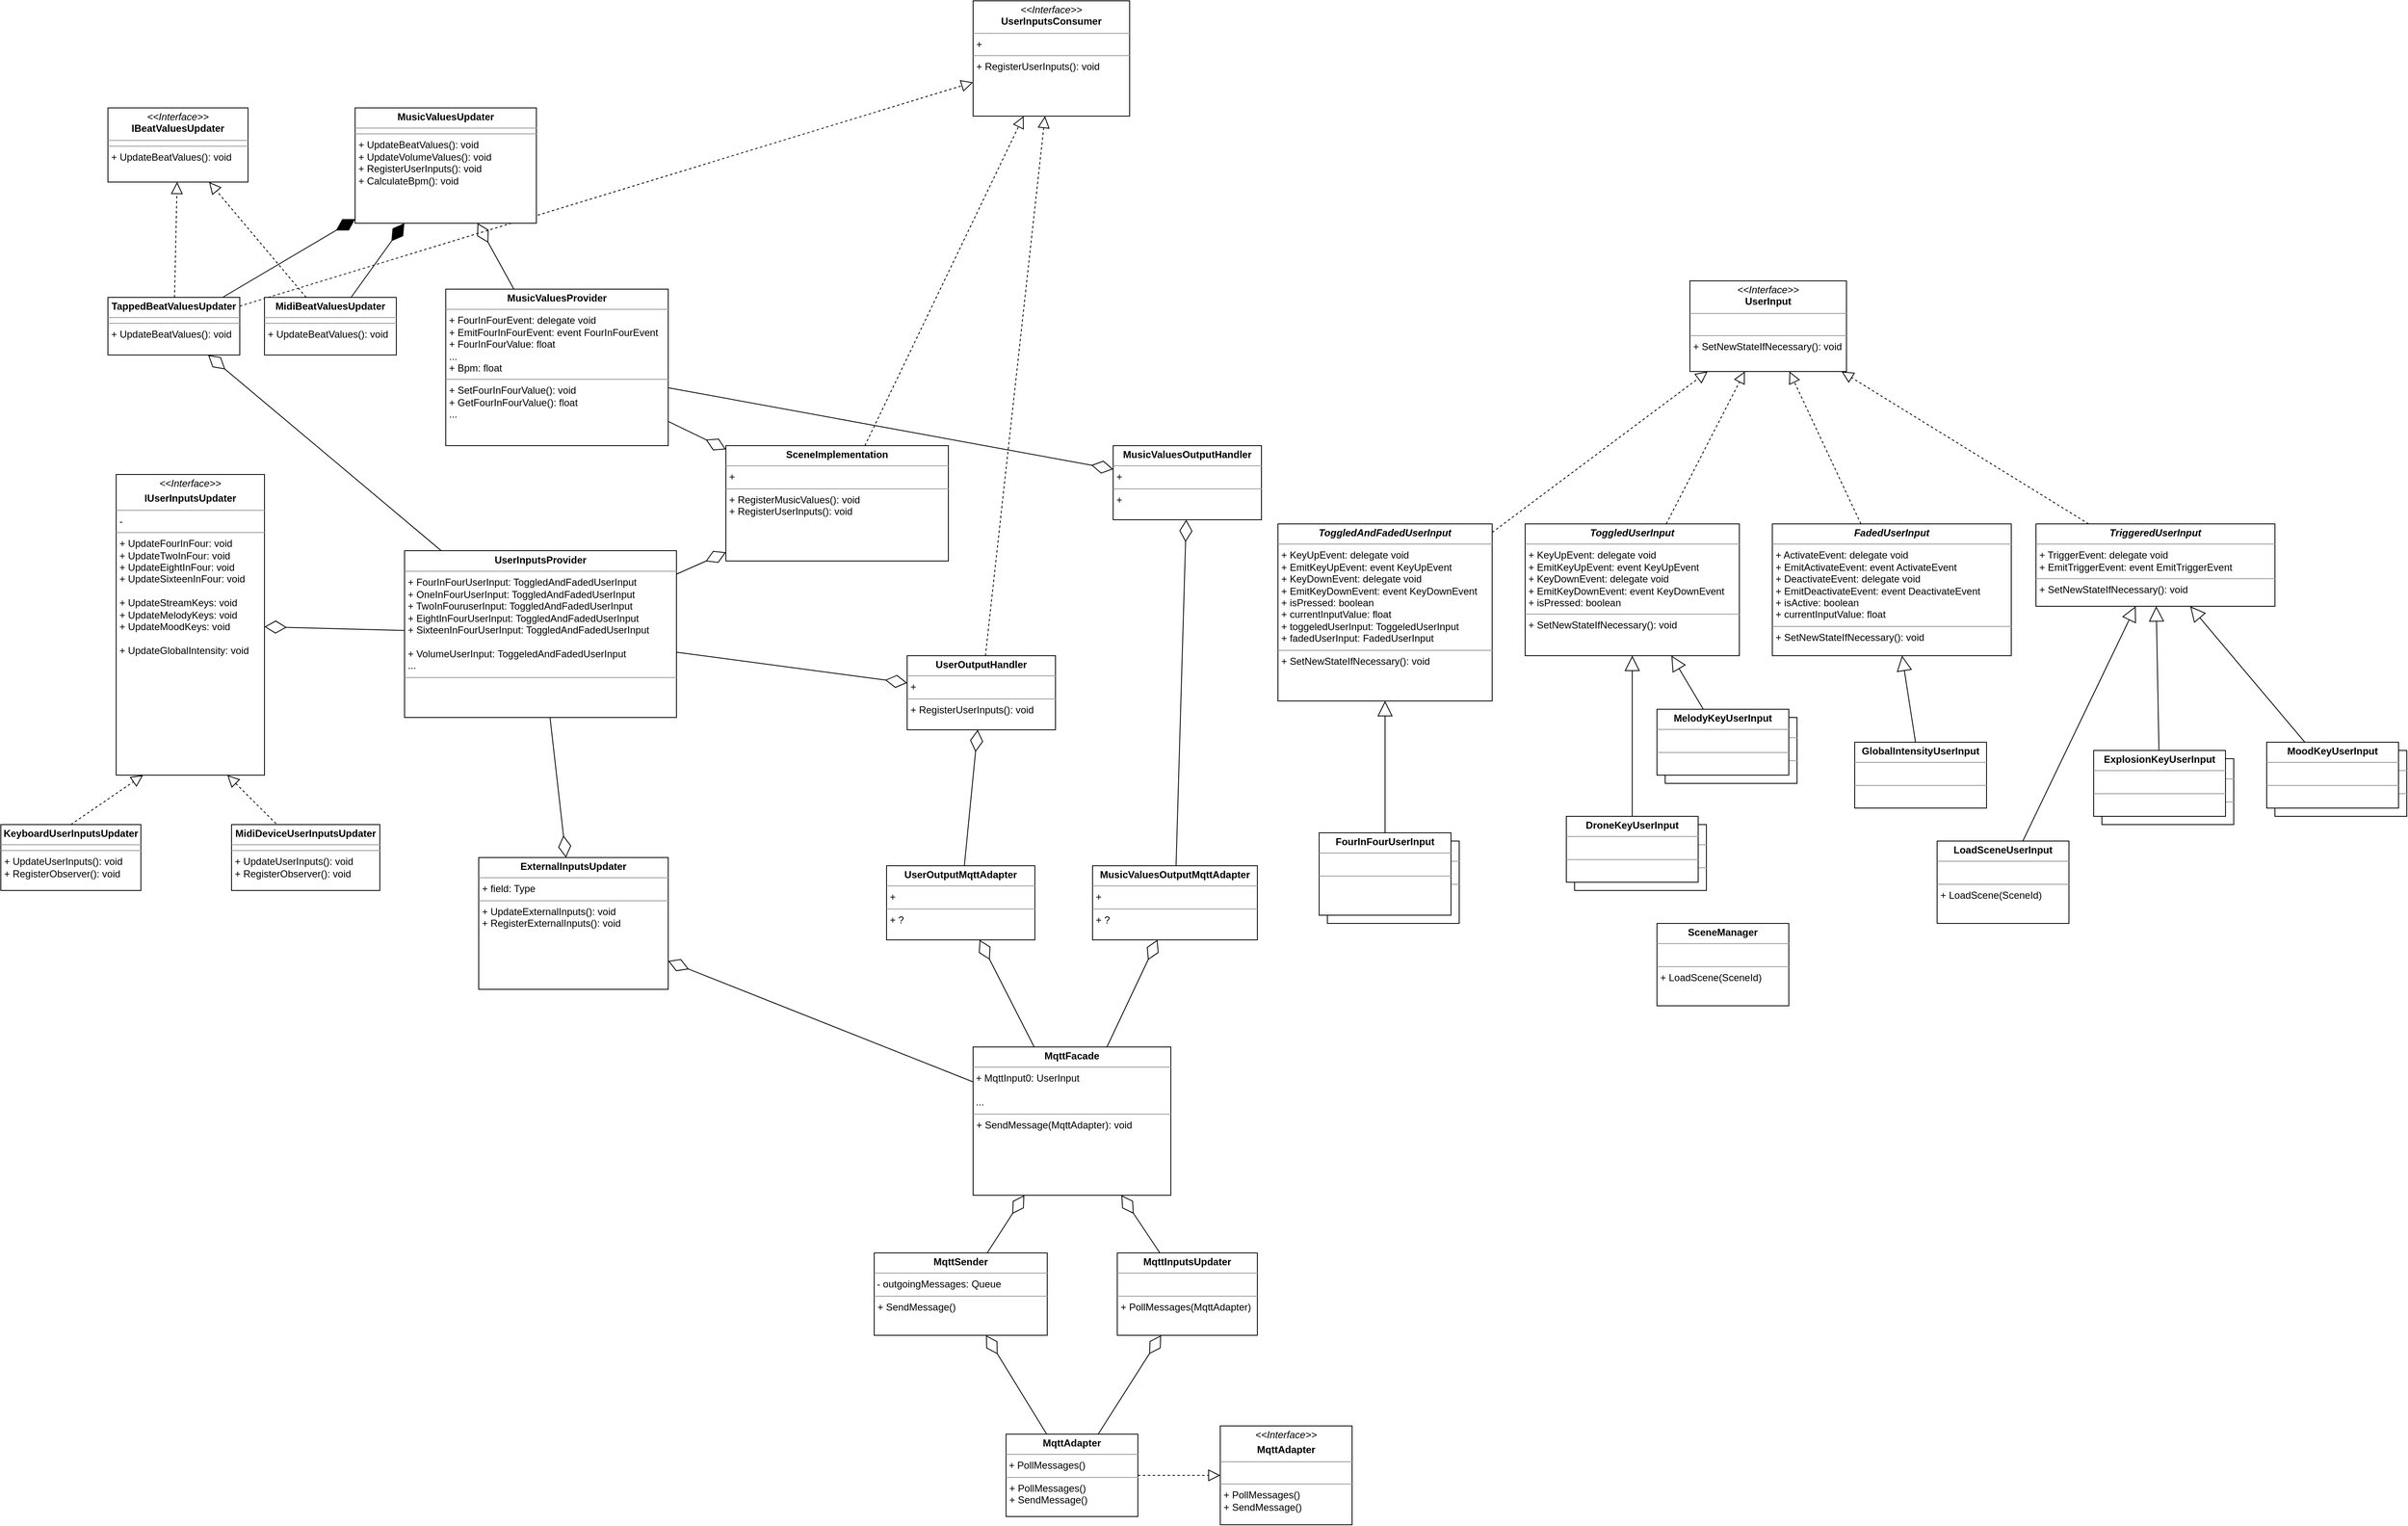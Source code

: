 <mxfile version="15.2.9" type="github">
  <diagram id="kDup70aPqAmlONpFN8vK" name="Page-1">
    <mxGraphModel dx="2523" dy="896" grid="1" gridSize="10" guides="1" tooltips="1" connect="1" arrows="1" fold="1" page="1" pageScale="1" pageWidth="850" pageHeight="1100" math="0" shadow="0">
      <root>
        <mxCell id="0" />
        <mxCell id="1" parent="0" />
        <mxCell id="Bzb-3gxFvcCEt1NOHRP6-16" value="" style="endArrow=block;dashed=1;endFill=0;endSize=12;html=1;" edge="1" parent="1" source="IexDdL5BKOaNLtybtklX-4" target="Bzb-3gxFvcCEt1NOHRP6-14">
          <mxGeometry width="160" relative="1" as="geometry">
            <mxPoint x="669.998" y="230" as="sourcePoint" />
            <mxPoint x="621.302" y="-90" as="targetPoint" />
          </mxGeometry>
        </mxCell>
        <mxCell id="Bzb-3gxFvcCEt1NOHRP6-21" value="&lt;p style=&quot;margin: 0px ; margin-top: 4px ; text-align: center&quot;&gt;&lt;b&gt;ExplosionKeyUserInput&lt;/b&gt;&lt;br&gt;&lt;/p&gt;&lt;hr size=&quot;1&quot;&gt;&lt;p style=&quot;margin: 0px ; margin-left: 4px&quot;&gt;&lt;br&gt;&lt;/p&gt;&lt;hr size=&quot;1&quot;&gt;&lt;p style=&quot;margin: 0px ; margin-left: 4px&quot;&gt;&lt;br&gt;&lt;/p&gt;" style="verticalAlign=top;align=left;overflow=fill;fontSize=12;fontFamily=Helvetica;html=1;" vertex="1" parent="1">
          <mxGeometry x="2470" y="940" width="160" height="80" as="geometry" />
        </mxCell>
        <mxCell id="Bzb-3gxFvcCEt1NOHRP6-20" value="&lt;p style=&quot;margin: 0px ; margin-top: 4px ; text-align: center&quot;&gt;&lt;b&gt;MelodyKeyUserInput&lt;/b&gt;&lt;/p&gt;&lt;hr size=&quot;1&quot;&gt;&lt;p style=&quot;margin: 0px ; margin-left: 4px&quot;&gt;&lt;br&gt;&lt;/p&gt;&lt;hr size=&quot;1&quot;&gt;&lt;p style=&quot;margin: 0px ; margin-left: 4px&quot;&gt;&lt;br&gt;&lt;/p&gt;" style="verticalAlign=top;align=left;overflow=fill;fontSize=12;fontFamily=Helvetica;html=1;" vertex="1" parent="1">
          <mxGeometry x="1940" y="890" width="160" height="80" as="geometry" />
        </mxCell>
        <mxCell id="Bzb-3gxFvcCEt1NOHRP6-19" value="&lt;p style=&quot;margin: 0px ; margin-top: 4px ; text-align: center&quot;&gt;&lt;b&gt;DroneKeyUserInput&lt;/b&gt;&lt;br&gt;&lt;/p&gt;&lt;hr size=&quot;1&quot;&gt;&lt;p style=&quot;margin: 0px ; margin-left: 4px&quot;&gt;&lt;br&gt;&lt;/p&gt;&lt;hr size=&quot;1&quot;&gt;&lt;p style=&quot;margin: 0px ; margin-left: 4px&quot;&gt;&lt;br&gt;&lt;/p&gt;" style="verticalAlign=top;align=left;overflow=fill;fontSize=12;fontFamily=Helvetica;html=1;" vertex="1" parent="1">
          <mxGeometry x="1830" y="1020" width="160" height="80" as="geometry" />
        </mxCell>
        <mxCell id="Bzb-3gxFvcCEt1NOHRP6-18" value="&lt;p style=&quot;margin: 0px ; margin-top: 4px ; text-align: center&quot;&gt;&lt;b&gt;StreamKeyUserInput&lt;/b&gt;&lt;/p&gt;&lt;hr size=&quot;1&quot;&gt;&lt;p style=&quot;margin: 0px ; margin-left: 4px&quot;&gt;&lt;br&gt;&lt;/p&gt;&lt;hr size=&quot;1&quot;&gt;&lt;p style=&quot;margin: 0px ; margin-left: 4px&quot;&gt;&lt;br&gt;&lt;/p&gt;" style="verticalAlign=top;align=left;overflow=fill;fontSize=12;fontFamily=Helvetica;html=1;" vertex="1" parent="1">
          <mxGeometry x="2680" y="930" width="160" height="80" as="geometry" />
        </mxCell>
        <mxCell id="Bzb-3gxFvcCEt1NOHRP6-17" value="&lt;p style=&quot;margin: 0px ; margin-top: 4px ; text-align: center&quot;&gt;&lt;b&gt;FourInFourUserInput&lt;/b&gt;&lt;/p&gt;&lt;hr size=&quot;1&quot;&gt;&lt;br&gt;&lt;hr size=&quot;1&quot;&gt;&lt;p style=&quot;margin: 0px ; margin-left: 4px&quot;&gt;&lt;br&gt;&lt;/p&gt;" style="verticalAlign=top;align=left;overflow=fill;fontSize=12;fontFamily=Helvetica;html=1;" vertex="1" parent="1">
          <mxGeometry x="1530" y="1040" width="160" height="100" as="geometry" />
        </mxCell>
        <mxCell id="IexDdL5BKOaNLtybtklX-1" value="&lt;p style=&quot;margin: 0px ; margin-top: 4px ; text-align: center&quot;&gt;&lt;b&gt;MidiBeatValuesUpdater&lt;/b&gt;&lt;br&gt;&lt;/p&gt;&lt;hr size=&quot;1&quot;&gt;&lt;hr size=&quot;1&quot;&gt;&lt;p style=&quot;margin: 0px ; margin-left: 4px&quot;&gt;+ UpdateBeatValues(): void&lt;br&gt;&lt;/p&gt;" style="verticalAlign=top;align=left;overflow=fill;fontSize=12;fontFamily=Helvetica;html=1;" parent="1" vertex="1">
          <mxGeometry x="240" y="380" width="160" height="70" as="geometry" />
        </mxCell>
        <mxCell id="IexDdL5BKOaNLtybtklX-3" value="&lt;p style=&quot;margin: 0px ; margin-top: 4px ; text-align: center&quot;&gt;&lt;i&gt;&amp;lt;&amp;lt;Interface&amp;gt;&amp;gt;&lt;/i&gt;&lt;br&gt;&lt;b&gt;IBeatValuesUpdater&lt;/b&gt;&lt;/p&gt;&lt;hr size=&quot;1&quot;&gt;&lt;hr size=&quot;1&quot;&gt;&lt;p style=&quot;margin: 0px ; margin-left: 4px&quot;&gt;+ UpdateBeatValues(): void&lt;/p&gt;" style="verticalAlign=top;align=left;overflow=fill;fontSize=12;fontFamily=Helvetica;html=1;" parent="1" vertex="1">
          <mxGeometry x="50" y="150" width="170" height="90" as="geometry" />
        </mxCell>
        <mxCell id="IexDdL5BKOaNLtybtklX-4" value="&lt;p style=&quot;margin: 0px ; margin-top: 4px ; text-align: center&quot;&gt;&lt;b&gt;TappedBeatValuesUpdater&lt;/b&gt;&lt;br&gt;&lt;/p&gt;&lt;hr size=&quot;1&quot;&gt;&lt;hr size=&quot;1&quot;&gt;&lt;p style=&quot;margin: 0px ; margin-left: 4px&quot;&gt;+ UpdateBeatValues(): void&lt;br&gt;&lt;/p&gt;" style="verticalAlign=top;align=left;overflow=fill;fontSize=12;fontFamily=Helvetica;html=1;" parent="1" vertex="1">
          <mxGeometry x="50" y="380" width="160" height="70" as="geometry" />
        </mxCell>
        <mxCell id="IexDdL5BKOaNLtybtklX-6" value="" style="endArrow=block;dashed=1;endFill=0;endSize=12;html=1;" parent="1" source="IexDdL5BKOaNLtybtklX-4" target="IexDdL5BKOaNLtybtklX-3" edge="1">
          <mxGeometry width="160" relative="1" as="geometry">
            <mxPoint x="100" y="420" as="sourcePoint" />
            <mxPoint x="390" y="320" as="targetPoint" />
          </mxGeometry>
        </mxCell>
        <mxCell id="IexDdL5BKOaNLtybtklX-7" value="" style="endArrow=block;dashed=1;endFill=0;endSize=12;html=1;" parent="1" source="IexDdL5BKOaNLtybtklX-1" target="IexDdL5BKOaNLtybtklX-3" edge="1">
          <mxGeometry width="160" relative="1" as="geometry">
            <mxPoint x="120" y="460" as="sourcePoint" />
            <mxPoint x="162.5" y="370" as="targetPoint" />
          </mxGeometry>
        </mxCell>
        <mxCell id="IexDdL5BKOaNLtybtklX-9" value="&lt;p style=&quot;margin: 0px ; margin-top: 4px ; text-align: center&quot;&gt;&lt;b&gt;MusicValuesUpdater&lt;/b&gt;&lt;br&gt;&lt;/p&gt;&lt;hr size=&quot;1&quot;&gt;&lt;hr size=&quot;1&quot;&gt;&lt;p style=&quot;margin: 0px ; margin-left: 4px&quot;&gt;+ UpdateBeatValues(): void&lt;/p&gt;&lt;p style=&quot;margin: 0px ; margin-left: 4px&quot;&gt;+ UpdateVolumeValues(): void&lt;/p&gt;&lt;p style=&quot;margin: 0px ; margin-left: 4px&quot;&gt;+ RegisterUserInputs(): void&lt;/p&gt;&lt;p style=&quot;margin: 0px ; margin-left: 4px&quot;&gt;+ CalculateBpm(): void&lt;br&gt;&lt;/p&gt;" style="verticalAlign=top;align=left;overflow=fill;fontSize=12;fontFamily=Helvetica;html=1;strokeColor=default;" parent="1" vertex="1">
          <mxGeometry x="350" y="150" width="220" height="140" as="geometry" />
        </mxCell>
        <mxCell id="IexDdL5BKOaNLtybtklX-12" value="" style="endArrow=diamondThin;endFill=1;endSize=24;html=1;" parent="1" source="IexDdL5BKOaNLtybtklX-1" target="IexDdL5BKOaNLtybtklX-9" edge="1">
          <mxGeometry width="160" relative="1" as="geometry">
            <mxPoint x="540" y="350" as="sourcePoint" />
            <mxPoint x="700" y="350" as="targetPoint" />
          </mxGeometry>
        </mxCell>
        <mxCell id="IexDdL5BKOaNLtybtklX-15" value="&lt;p style=&quot;margin: 0px ; margin-top: 4px ; text-align: center&quot;&gt;&lt;b&gt;MusicValuesProvider&lt;/b&gt;&lt;/p&gt;&lt;hr size=&quot;1&quot;&gt;&lt;p style=&quot;margin: 0px ; margin-left: 4px&quot;&gt;+ FourInFourEvent: delegate void&lt;br&gt;&lt;/p&gt;&lt;p style=&quot;margin: 0px ; margin-left: 4px&quot;&gt;+ EmitFourInFourEvent: event FourInFourEvent&lt;br&gt;&lt;/p&gt;&lt;p style=&quot;margin: 0px ; margin-left: 4px&quot;&gt;+ FourInFourValue: float&lt;/p&gt;&lt;p style=&quot;margin: 0px ; margin-left: 4px&quot;&gt;...&lt;/p&gt;&lt;p style=&quot;margin: 0px ; margin-left: 4px&quot;&gt;+ Bpm: float&lt;br&gt;&lt;/p&gt;&lt;hr size=&quot;1&quot;&gt;&lt;p style=&quot;margin: 0px ; margin-left: 4px&quot;&gt;+ SetFourInFourValue(): void&lt;/p&gt;&lt;p style=&quot;margin: 0px ; margin-left: 4px&quot;&gt;+ GetFourInFourValue(): float&lt;/p&gt;&lt;p style=&quot;margin: 0px ; margin-left: 4px&quot;&gt;...&lt;/p&gt;&lt;p style=&quot;margin: 0px ; margin-left: 4px&quot;&gt;&lt;br&gt;&lt;/p&gt;" style="verticalAlign=top;align=left;overflow=fill;fontSize=12;fontFamily=Helvetica;html=1;" parent="1" vertex="1">
          <mxGeometry x="460" y="370" width="270" height="190" as="geometry" />
        </mxCell>
        <mxCell id="_s8e9NvMkZ89bHvfG3n6-1" value="&lt;p style=&quot;margin: 0px ; margin-top: 4px ; text-align: center&quot;&gt;&lt;i&gt;&lt;b&gt;FadedUserInput&lt;/b&gt;&lt;/i&gt;&lt;/p&gt;&lt;hr size=&quot;1&quot;&gt;&lt;p style=&quot;margin: 0px ; margin-left: 4px&quot;&gt;+ ActivateEvent: delegate void&lt;/p&gt;&lt;p style=&quot;margin: 0px ; margin-left: 4px&quot;&gt;+ EmitActivateEvent: event ActivateEvent&lt;/p&gt;&lt;p style=&quot;margin: 0px ; margin-left: 4px&quot;&gt;+ DeactivateEvent: delegate void&lt;br&gt;&lt;/p&gt;&lt;p style=&quot;margin: 0px ; margin-left: 4px&quot;&gt;+ EmitDeactivateEvent: event DeactivateEvent&lt;/p&gt;&lt;p style=&quot;margin: 0px ; margin-left: 4px&quot;&gt;+ isActive: boolean&lt;/p&gt;&lt;p style=&quot;margin: 0px ; margin-left: 4px&quot;&gt;+ currentInputValue: float&lt;br&gt;&lt;/p&gt;&lt;hr size=&quot;1&quot;&gt;&lt;p style=&quot;margin: 0px ; margin-left: 4px&quot;&gt;+ SetNewStateIfNecessary(): void&lt;br&gt;&lt;/p&gt;" style="verticalAlign=top;align=left;overflow=fill;fontSize=12;fontFamily=Helvetica;html=1;" parent="1" vertex="1">
          <mxGeometry x="2070" y="655" width="290" height="160" as="geometry" />
        </mxCell>
        <mxCell id="_s8e9NvMkZ89bHvfG3n6-2" value="&lt;p style=&quot;margin: 0px ; margin-top: 4px ; text-align: center&quot;&gt;&lt;i&gt;&amp;lt;&amp;lt;Interface&amp;gt;&amp;gt;&lt;/i&gt;&lt;/p&gt;&lt;p style=&quot;margin: 0px ; margin-top: 4px ; text-align: center&quot;&gt;&lt;b&gt;IUserInputsUpdater&lt;/b&gt;&lt;/p&gt;&lt;hr size=&quot;1&quot;&gt;&lt;p style=&quot;margin: 0px ; margin-left: 4px&quot;&gt;- &lt;br&gt;&lt;/p&gt;&lt;hr size=&quot;1&quot;&gt;&lt;p style=&quot;margin: 0px ; margin-left: 4px&quot;&gt;+ UpdateFourInFour: void&lt;/p&gt;&lt;p style=&quot;margin: 0px ; margin-left: 4px&quot;&gt;+ UpdateTwoInFour: void&lt;/p&gt;&lt;p style=&quot;margin: 0px ; margin-left: 4px&quot;&gt;+ UpdateEightInFour: void&lt;/p&gt;&lt;p style=&quot;margin: 0px ; margin-left: 4px&quot;&gt;+ UpdateSixteenInFour: void&lt;br&gt;&lt;/p&gt;&lt;p style=&quot;margin: 0px ; margin-left: 4px&quot;&gt;&lt;br&gt;&lt;/p&gt;&lt;p style=&quot;margin: 0px ; margin-left: 4px&quot;&gt;+ UpdateStreamKeys: void&lt;/p&gt;&lt;p style=&quot;margin: 0px ; margin-left: 4px&quot;&gt;+ UpdateMelodyKeys: void&lt;/p&gt;&lt;p style=&quot;margin: 0px ; margin-left: 4px&quot;&gt;+ UpdateMoodKeys: void&lt;/p&gt;&lt;p style=&quot;margin: 0px ; margin-left: 4px&quot;&gt;&lt;br&gt;&lt;/p&gt;&lt;p style=&quot;margin: 0px ; margin-left: 4px&quot;&gt;+ UpdateGlobalIntensity: void&lt;/p&gt;&lt;p style=&quot;margin: 0px ; margin-left: 4px&quot;&gt;&lt;br&gt;&lt;/p&gt;&lt;p style=&quot;margin: 0px ; margin-left: 4px&quot;&gt;&lt;br&gt;&lt;/p&gt;" style="verticalAlign=top;align=left;overflow=fill;fontSize=12;fontFamily=Helvetica;html=1;" parent="1" vertex="1">
          <mxGeometry x="60" y="595" width="180" height="365" as="geometry" />
        </mxCell>
        <mxCell id="p0SsCodFUb69BNhrjL_O-1" value="&lt;p style=&quot;margin: 0px ; margin-top: 4px ; text-align: center&quot;&gt;&lt;b&gt;MelodyKeyUserInput&lt;/b&gt;&lt;/p&gt;&lt;hr size=&quot;1&quot;&gt;&lt;p style=&quot;margin: 0px ; margin-left: 4px&quot;&gt;&lt;br&gt;&lt;/p&gt;&lt;hr size=&quot;1&quot;&gt;&lt;p style=&quot;margin: 0px ; margin-left: 4px&quot;&gt;&lt;br&gt;&lt;/p&gt;" style="verticalAlign=top;align=left;overflow=fill;fontSize=12;fontFamily=Helvetica;html=1;" parent="1" vertex="1">
          <mxGeometry x="1930" y="880" width="160" height="80" as="geometry" />
        </mxCell>
        <mxCell id="p0SsCodFUb69BNhrjL_O-2" value="&lt;p style=&quot;margin: 0px ; margin-top: 4px ; text-align: center&quot;&gt;&lt;i&gt;&lt;b&gt;ToggledUserInput&lt;/b&gt;&lt;/i&gt;&lt;/p&gt;&lt;hr size=&quot;1&quot;&gt;&lt;p style=&quot;margin: 0px ; margin-left: 4px&quot;&gt;+ KeyUpEvent: delegate void&lt;/p&gt;&lt;p style=&quot;margin: 0px ; margin-left: 4px&quot;&gt;+ EmitKeyUpEvent: event KeyUpEvent&lt;/p&gt;&lt;p style=&quot;margin: 0px ; margin-left: 4px&quot;&gt;+ KeyDownEvent: delegate void&lt;br&gt;&lt;/p&gt;&lt;p style=&quot;margin: 0px ; margin-left: 4px&quot;&gt;+ EmitKeyDownEvent: event KeyDownEvent&lt;/p&gt;&lt;p style=&quot;margin: 0px ; margin-left: 4px&quot;&gt;+ isPressed: boolean&lt;br&gt;&lt;/p&gt;&lt;hr size=&quot;1&quot;&gt;&lt;p style=&quot;margin: 0px ; margin-left: 4px&quot;&gt;+ SetNewStateIfNecessary(): void&lt;br&gt;&lt;/p&gt;" style="verticalAlign=top;align=left;overflow=fill;fontSize=12;fontFamily=Helvetica;html=1;" parent="1" vertex="1">
          <mxGeometry x="1770" y="655" width="260" height="160" as="geometry" />
        </mxCell>
        <mxCell id="p0SsCodFUb69BNhrjL_O-4" value="Extends" style="endArrow=block;endSize=16;endFill=0;strokeColor=#000000;shadow=0;comic=0;textOpacity=0;fontColor=none;labelBackgroundColor=none;noLabel=1;" parent="1" source="p0SsCodFUb69BNhrjL_O-1" target="p0SsCodFUb69BNhrjL_O-2" edge="1">
          <mxGeometry x="-0.048" width="160" relative="1" as="geometry">
            <mxPoint x="1540" y="1020" as="sourcePoint" />
            <mxPoint x="1700" y="1020" as="targetPoint" />
            <mxPoint as="offset" />
          </mxGeometry>
        </mxCell>
        <mxCell id="p0SsCodFUb69BNhrjL_O-5" value="&lt;p style=&quot;margin: 0px ; margin-top: 4px ; text-align: center&quot;&gt;&lt;b&gt;MoodKeyUserInput&lt;/b&gt;&lt;/p&gt;&lt;hr size=&quot;1&quot;&gt;&lt;p style=&quot;margin: 0px ; margin-left: 4px&quot;&gt;&lt;br&gt;&lt;/p&gt;&lt;hr size=&quot;1&quot;&gt;&lt;p style=&quot;margin: 0px ; margin-left: 4px&quot;&gt;&lt;br&gt;&lt;/p&gt;" style="verticalAlign=top;align=left;overflow=fill;fontSize=12;fontFamily=Helvetica;html=1;" parent="1" vertex="1">
          <mxGeometry x="2670" y="920" width="160" height="80" as="geometry" />
        </mxCell>
        <mxCell id="p0SsCodFUb69BNhrjL_O-6" value="Extends" style="endArrow=block;endSize=16;endFill=0;strokeColor=#000000;shadow=0;comic=0;textOpacity=0;fontColor=none;labelBackgroundColor=none;noLabel=1;" parent="1" source="p0SsCodFUb69BNhrjL_O-5" target="gkqPeHBAmK1bLLE0qPdu-8" edge="1">
          <mxGeometry x="-0.048" width="160" relative="1" as="geometry">
            <mxPoint x="1760" y="890" as="sourcePoint" />
            <mxPoint x="1760" y="795" as="targetPoint" />
            <mxPoint as="offset" />
          </mxGeometry>
        </mxCell>
        <mxCell id="gkqPeHBAmK1bLLE0qPdu-3" value="&lt;p style=&quot;margin: 0px ; margin-top: 4px ; text-align: center&quot;&gt;&lt;b&gt;KeyboardUserInputsUpdater&lt;/b&gt;&lt;br&gt;&lt;/p&gt;&lt;hr size=&quot;1&quot;&gt;&lt;hr size=&quot;1&quot;&gt;&lt;p style=&quot;margin: 0px ; margin-left: 4px&quot;&gt;+ UpdateUserInputs(): void&lt;/p&gt;&lt;p style=&quot;margin: 0px ; margin-left: 4px&quot;&gt;+ RegisterObserver(): void&lt;/p&gt;&lt;p style=&quot;margin: 0px ; margin-left: 4px&quot;&gt;&lt;br&gt;&lt;/p&gt;" style="verticalAlign=top;align=left;overflow=fill;fontSize=12;fontFamily=Helvetica;html=1;" parent="1" vertex="1">
          <mxGeometry x="-80" y="1020" width="170" height="80" as="geometry" />
        </mxCell>
        <mxCell id="gkqPeHBAmK1bLLE0qPdu-4" value="" style="endArrow=block;dashed=1;endFill=0;endSize=12;html=1;entryX=0.181;entryY=1;entryDx=0;entryDy=0;exitX=0.5;exitY=0;exitDx=0;exitDy=0;entryPerimeter=0;" parent="1" source="gkqPeHBAmK1bLLE0qPdu-3" target="_s8e9NvMkZ89bHvfG3n6-2" edge="1">
          <mxGeometry width="160" relative="1" as="geometry">
            <mxPoint x="110" y="780" as="sourcePoint" />
            <mxPoint x="172.5" y="730" as="targetPoint" />
          </mxGeometry>
        </mxCell>
        <mxCell id="gkqPeHBAmK1bLLE0qPdu-5" value="&lt;p style=&quot;margin: 0px ; margin-top: 4px ; text-align: center&quot;&gt;&lt;b&gt;MidiDeviceUserInputsUpdater&lt;/b&gt;&lt;br&gt;&lt;/p&gt;&lt;hr size=&quot;1&quot;&gt;&lt;hr size=&quot;1&quot;&gt;&lt;p style=&quot;margin: 0px ; margin-left: 4px&quot;&gt;+ UpdateUserInputs(): void&lt;/p&gt;&lt;p style=&quot;margin: 0px ; margin-left: 4px&quot;&gt;+ RegisterObserver(): void&lt;/p&gt;" style="verticalAlign=top;align=left;overflow=fill;fontSize=12;fontFamily=Helvetica;html=1;" parent="1" vertex="1">
          <mxGeometry x="200" y="1020" width="180" height="80" as="geometry" />
        </mxCell>
        <mxCell id="gkqPeHBAmK1bLLE0qPdu-7" value="" style="endArrow=block;dashed=1;endFill=0;endSize=12;html=1;entryX=0.75;entryY=1;entryDx=0;entryDy=0;exitX=0.3;exitY=-0.014;exitDx=0;exitDy=0;exitPerimeter=0;" parent="1" source="gkqPeHBAmK1bLLE0qPdu-5" target="_s8e9NvMkZ89bHvfG3n6-2" edge="1">
          <mxGeometry width="160" relative="1" as="geometry">
            <mxPoint x="135" y="820" as="sourcePoint" />
            <mxPoint x="182.5" y="740" as="targetPoint" />
          </mxGeometry>
        </mxCell>
        <mxCell id="gkqPeHBAmK1bLLE0qPdu-8" value="&lt;p style=&quot;margin: 0px ; margin-top: 4px ; text-align: center&quot;&gt;&lt;i&gt;&lt;b&gt;TriggeredUserInput&lt;/b&gt;&lt;/i&gt;&lt;/p&gt;&lt;hr size=&quot;1&quot;&gt;&lt;p style=&quot;margin: 0px ; margin-left: 4px&quot;&gt;+ TriggerEvent: delegate void&lt;/p&gt;&lt;p style=&quot;margin: 0px ; margin-left: 4px&quot;&gt;+ EmitTriggerEvent: event EmitTriggerEvent&lt;/p&gt;&lt;hr size=&quot;1&quot;&gt;&lt;p style=&quot;margin: 0px ; margin-left: 4px&quot;&gt;+ SetNewStateIfNecessary(): void&lt;br&gt;&lt;/p&gt;" style="verticalAlign=top;align=left;overflow=fill;fontSize=12;fontFamily=Helvetica;html=1;" parent="1" vertex="1">
          <mxGeometry x="2390" y="655" width="290" height="100" as="geometry" />
        </mxCell>
        <mxCell id="gkqPeHBAmK1bLLE0qPdu-9" value="&lt;p style=&quot;margin: 0px ; margin-top: 4px ; text-align: center&quot;&gt;&lt;b&gt;ExplosionKeyUserInput&lt;/b&gt;&lt;br&gt;&lt;/p&gt;&lt;hr size=&quot;1&quot;&gt;&lt;p style=&quot;margin: 0px ; margin-left: 4px&quot;&gt;&lt;br&gt;&lt;/p&gt;&lt;hr size=&quot;1&quot;&gt;&lt;p style=&quot;margin: 0px ; margin-left: 4px&quot;&gt;&lt;br&gt;&lt;/p&gt;" style="verticalAlign=top;align=left;overflow=fill;fontSize=12;fontFamily=Helvetica;html=1;" parent="1" vertex="1">
          <mxGeometry x="2460" y="930" width="160" height="80" as="geometry" />
        </mxCell>
        <mxCell id="gkqPeHBAmK1bLLE0qPdu-10" value="Extends" style="endArrow=block;endSize=16;endFill=0;strokeColor=#000000;shadow=0;comic=0;textOpacity=0;fontColor=none;labelBackgroundColor=none;noLabel=1;" parent="1" source="gkqPeHBAmK1bLLE0qPdu-9" edge="1" target="gkqPeHBAmK1bLLE0qPdu-8">
          <mxGeometry x="-0.048" width="160" relative="1" as="geometry">
            <mxPoint x="1815" y="930" as="sourcePoint" />
            <mxPoint x="2540" y="772" as="targetPoint" />
            <mxPoint as="offset" />
          </mxGeometry>
        </mxCell>
        <mxCell id="gkqPeHBAmK1bLLE0qPdu-11" value="&lt;p style=&quot;margin: 0px ; margin-top: 4px ; text-align: center&quot;&gt;&lt;b&gt;FourInFourUserInput&lt;/b&gt;&lt;/p&gt;&lt;hr size=&quot;1&quot;&gt;&lt;br&gt;&lt;hr size=&quot;1&quot;&gt;&lt;p style=&quot;margin: 0px ; margin-left: 4px&quot;&gt;&lt;br&gt;&lt;/p&gt;" style="verticalAlign=top;align=left;overflow=fill;fontSize=12;fontFamily=Helvetica;html=1;" parent="1" vertex="1">
          <mxGeometry x="1520" y="1030" width="160" height="100" as="geometry" />
        </mxCell>
        <mxCell id="gkqPeHBAmK1bLLE0qPdu-12" value="&lt;p style=&quot;margin: 0px ; margin-top: 4px ; text-align: center&quot;&gt;&lt;b&gt;GlobalIntensityUserInput&lt;/b&gt;&lt;/p&gt;&lt;hr size=&quot;1&quot;&gt;&lt;p style=&quot;margin: 0px ; margin-left: 4px&quot;&gt;&lt;br&gt;&lt;/p&gt;&lt;hr size=&quot;1&quot;&gt;&lt;p style=&quot;margin: 0px ; margin-left: 4px&quot;&gt;&lt;br&gt;&lt;/p&gt;" style="verticalAlign=top;align=left;overflow=fill;fontSize=12;fontFamily=Helvetica;html=1;" parent="1" vertex="1">
          <mxGeometry x="2170" y="920" width="160" height="80" as="geometry" />
        </mxCell>
        <mxCell id="gkqPeHBAmK1bLLE0qPdu-13" value="Extends" style="endArrow=block;endSize=16;endFill=0;strokeColor=#000000;shadow=0;comic=0;textOpacity=0;fontColor=none;labelBackgroundColor=none;noLabel=1;" parent="1" source="gkqPeHBAmK1bLLE0qPdu-12" target="_s8e9NvMkZ89bHvfG3n6-1" edge="1">
          <mxGeometry x="-0.048" width="160" relative="1" as="geometry">
            <mxPoint x="2170" y="920" as="sourcePoint" />
            <mxPoint x="2200" y="792" as="targetPoint" />
            <mxPoint as="offset" />
          </mxGeometry>
        </mxCell>
        <mxCell id="gkqPeHBAmK1bLLE0qPdu-15" value="&lt;p style=&quot;margin: 0px ; margin-top: 4px ; text-align: center&quot;&gt;&lt;i&gt;&amp;lt;&amp;lt;Interface&amp;gt;&amp;gt;&lt;/i&gt;&lt;br&gt;&lt;b&gt;UserInput&lt;/b&gt;&lt;/p&gt;&lt;hr size=&quot;1&quot;&gt;&lt;p style=&quot;margin: 0px ; margin-left: 4px&quot;&gt;&lt;br&gt;&lt;/p&gt;&lt;hr size=&quot;1&quot;&gt;&lt;p style=&quot;margin: 0px ; margin-left: 4px&quot;&gt;+ SetNewStateIfNecessary(): void&lt;/p&gt;" style="verticalAlign=top;align=left;overflow=fill;fontSize=12;fontFamily=Helvetica;html=1;" parent="1" vertex="1">
          <mxGeometry x="1970" y="360" width="190" height="110" as="geometry" />
        </mxCell>
        <mxCell id="gkqPeHBAmK1bLLE0qPdu-17" value="" style="endArrow=block;dashed=1;endFill=0;endSize=12;html=1;" parent="1" source="p0SsCodFUb69BNhrjL_O-2" target="gkqPeHBAmK1bLLE0qPdu-15" edge="1">
          <mxGeometry width="160" relative="1" as="geometry">
            <mxPoint x="790" y="350" as="sourcePoint" />
            <mxPoint x="950" y="350" as="targetPoint" />
          </mxGeometry>
        </mxCell>
        <mxCell id="gkqPeHBAmK1bLLE0qPdu-18" value="" style="endArrow=block;dashed=1;endFill=0;endSize=12;html=1;" parent="1" source="_s8e9NvMkZ89bHvfG3n6-1" target="gkqPeHBAmK1bLLE0qPdu-15" edge="1">
          <mxGeometry width="160" relative="1" as="geometry">
            <mxPoint x="1110" y="380" as="sourcePoint" />
            <mxPoint x="1270" y="380" as="targetPoint" />
          </mxGeometry>
        </mxCell>
        <mxCell id="gkqPeHBAmK1bLLE0qPdu-19" value="" style="endArrow=block;dashed=1;endFill=0;endSize=12;html=1;" parent="1" source="gkqPeHBAmK1bLLE0qPdu-8" target="gkqPeHBAmK1bLLE0qPdu-15" edge="1">
          <mxGeometry width="160" relative="1" as="geometry">
            <mxPoint x="1440" y="380" as="sourcePoint" />
            <mxPoint x="1600" y="380" as="targetPoint" />
          </mxGeometry>
        </mxCell>
        <mxCell id="gkqPeHBAmK1bLLE0qPdu-20" value="&lt;p style=&quot;margin: 0px ; margin-top: 4px ; text-align: center&quot;&gt;&lt;i&gt;&lt;b&gt;ToggledAndFadedUserInput&lt;/b&gt;&lt;/i&gt;&lt;/p&gt;&lt;hr size=&quot;1&quot;&gt;&lt;p style=&quot;margin: 0px ; margin-left: 4px&quot;&gt;+ KeyUpEvent: delegate void&lt;/p&gt;&lt;p style=&quot;margin: 0px ; margin-left: 4px&quot;&gt;+ EmitKeyUpEvent: event KeyUpEvent&lt;/p&gt;&lt;p style=&quot;margin: 0px ; margin-left: 4px&quot;&gt;+ KeyDownEvent: delegate void&lt;br&gt;&lt;/p&gt;&lt;p style=&quot;margin: 0px ; margin-left: 4px&quot;&gt;+ EmitKeyDownEvent: event KeyDownEvent&lt;/p&gt;&lt;p style=&quot;margin: 0px ; margin-left: 4px&quot;&gt;+ isPressed: boolean&lt;/p&gt;&lt;p style=&quot;margin: 0px ; margin-left: 4px&quot;&gt;+ currentInputValue: float&lt;/p&gt;&lt;p style=&quot;margin: 0px ; margin-left: 4px&quot;&gt;+ toggeledUserInput: ToggeledUserInput&lt;/p&gt;&lt;p style=&quot;margin: 0px ; margin-left: 4px&quot;&gt;+ fadedUserInput: FadedUserInput&lt;br&gt;&lt;/p&gt;&lt;hr size=&quot;1&quot;&gt;&lt;p style=&quot;margin: 0px ; margin-left: 4px&quot;&gt;+ SetNewStateIfNecessary(): void&lt;br&gt;&lt;/p&gt;" style="verticalAlign=top;align=left;overflow=fill;fontSize=12;fontFamily=Helvetica;html=1;" parent="1" vertex="1">
          <mxGeometry x="1470" y="655" width="260" height="215" as="geometry" />
        </mxCell>
        <mxCell id="gkqPeHBAmK1bLLE0qPdu-21" value="Extends" style="endArrow=block;endSize=16;endFill=0;strokeColor=#000000;shadow=0;comic=0;textOpacity=0;fontColor=none;labelBackgroundColor=none;noLabel=1;" parent="1" source="gkqPeHBAmK1bLLE0qPdu-11" target="gkqPeHBAmK1bLLE0qPdu-20" edge="1">
          <mxGeometry x="-0.048" width="160" relative="1" as="geometry">
            <mxPoint x="1815" y="930" as="sourcePoint" />
            <mxPoint x="1871" y="825.96" as="targetPoint" />
            <mxPoint as="offset" />
          </mxGeometry>
        </mxCell>
        <mxCell id="gkqPeHBAmK1bLLE0qPdu-22" value="" style="endArrow=block;dashed=1;endFill=0;endSize=12;html=1;" parent="1" source="gkqPeHBAmK1bLLE0qPdu-20" target="gkqPeHBAmK1bLLE0qPdu-15" edge="1">
          <mxGeometry width="160" relative="1" as="geometry">
            <mxPoint x="890" y="415" as="sourcePoint" />
            <mxPoint x="1097.5" y="330" as="targetPoint" />
          </mxGeometry>
        </mxCell>
        <mxCell id="YY2gHRtdCYsPqJjgCvtX-1" value="" style="endArrow=diamondThin;endFill=1;endSize=24;html=1;" parent="1" source="IexDdL5BKOaNLtybtklX-4" target="IexDdL5BKOaNLtybtklX-9" edge="1">
          <mxGeometry width="160" relative="1" as="geometry">
            <mxPoint x="350" y="460" as="sourcePoint" />
            <mxPoint x="390" y="230" as="targetPoint" />
          </mxGeometry>
        </mxCell>
        <mxCell id="YY2gHRtdCYsPqJjgCvtX-2" value="&lt;p style=&quot;margin: 0px ; margin-top: 4px ; text-align: center&quot;&gt;&lt;b&gt;SceneManager&lt;/b&gt;&lt;/p&gt;&lt;hr size=&quot;1&quot;&gt;&lt;br&gt;&lt;hr size=&quot;1&quot;&gt;&lt;p style=&quot;margin: 0px ; margin-left: 4px&quot;&gt;+ LoadScene(SceneId)&lt;br&gt;&lt;/p&gt;" style="verticalAlign=top;align=left;overflow=fill;fontSize=12;fontFamily=Helvetica;html=1;" parent="1" vertex="1">
          <mxGeometry x="1930" y="1140" width="160" height="100" as="geometry" />
        </mxCell>
        <mxCell id="YY2gHRtdCYsPqJjgCvtX-3" value="&lt;p style=&quot;margin: 0px ; margin-top: 4px ; text-align: center&quot;&gt;&lt;b&gt;LoadSceneUserInput&lt;/b&gt;&lt;/p&gt;&lt;hr size=&quot;1&quot;&gt;&lt;br&gt;&lt;hr size=&quot;1&quot;&gt;&lt;p style=&quot;margin: 0px ; margin-left: 4px&quot;&gt;+ LoadScene(SceneId)&lt;br&gt;&lt;/p&gt;" style="verticalAlign=top;align=left;overflow=fill;fontSize=12;fontFamily=Helvetica;html=1;" parent="1" vertex="1">
          <mxGeometry x="2270" y="1040" width="160" height="100" as="geometry" />
        </mxCell>
        <mxCell id="YY2gHRtdCYsPqJjgCvtX-5" value="Extends" style="endArrow=block;endSize=16;endFill=0;strokeColor=#000000;shadow=0;comic=0;textOpacity=0;fontColor=none;labelBackgroundColor=none;noLabel=1;" parent="1" source="YY2gHRtdCYsPqJjgCvtX-3" target="gkqPeHBAmK1bLLE0qPdu-8" edge="1">
          <mxGeometry x="-0.048" width="160" relative="1" as="geometry">
            <mxPoint x="1730" y="1150" as="sourcePoint" />
            <mxPoint x="1730" y="960" as="targetPoint" />
            <mxPoint as="offset" />
          </mxGeometry>
        </mxCell>
        <mxCell id="YY2gHRtdCYsPqJjgCvtX-6" value="&lt;p style=&quot;margin: 0px ; margin-top: 4px ; text-align: center&quot;&gt;&lt;b&gt;MqttAdapter&lt;/b&gt;&lt;br&gt;&lt;/p&gt;&lt;hr size=&quot;1&quot;&gt;&amp;nbsp;+ PollMessages()&lt;hr size=&quot;1&quot;&gt;&lt;p style=&quot;margin: 0px ; margin-left: 4px&quot;&gt;+ PollMessages()&lt;/p&gt;&lt;p style=&quot;margin: 0px ; margin-left: 4px&quot;&gt;+ SendMessage()&lt;br&gt;&lt;/p&gt;" style="verticalAlign=top;align=left;overflow=fill;fontSize=12;fontFamily=Helvetica;html=1;" parent="1" vertex="1">
          <mxGeometry x="1140" y="1760" width="160" height="100" as="geometry" />
        </mxCell>
        <mxCell id="YY2gHRtdCYsPqJjgCvtX-7" value="&lt;p style=&quot;margin: 0px ; margin-top: 4px ; text-align: center&quot;&gt;&lt;b&gt;MqttFacade&lt;/b&gt;&lt;br&gt;&lt;/p&gt;&lt;hr size=&quot;1&quot;&gt;&lt;div&gt;&amp;nbsp;+ MqttInput0: UserInput&lt;/div&gt;&lt;div&gt;&lt;br&gt;&lt;/div&gt;&lt;div&gt;&amp;nbsp;...&lt;br&gt;&lt;/div&gt;&lt;hr size=&quot;1&quot;&gt;&lt;p style=&quot;margin: 0px ; margin-left: 4px&quot;&gt;+ SendMessage(MqttAdapter): void&lt;br&gt;&lt;/p&gt;" style="verticalAlign=top;align=left;overflow=fill;fontSize=12;fontFamily=Helvetica;html=1;" parent="1" vertex="1">
          <mxGeometry x="1100" y="1290" width="240" height="180" as="geometry" />
        </mxCell>
        <mxCell id="YY2gHRtdCYsPqJjgCvtX-8" value="&lt;p style=&quot;margin: 0px ; margin-top: 4px ; text-align: center&quot;&gt;&lt;b&gt;MqttInputsUpdater&lt;/b&gt;&lt;br&gt;&lt;/p&gt;&lt;hr size=&quot;1&quot;&gt;&lt;br&gt;&lt;hr size=&quot;1&quot;&gt;&lt;p style=&quot;margin: 0px ; margin-left: 4px&quot;&gt;+ PollMessages(MqttAdapter)&lt;/p&gt;" style="verticalAlign=top;align=left;overflow=fill;fontSize=12;fontFamily=Helvetica;html=1;" parent="1" vertex="1">
          <mxGeometry x="1275" y="1540" width="170" height="100" as="geometry" />
        </mxCell>
        <mxCell id="YY2gHRtdCYsPqJjgCvtX-10" value="&lt;p style=&quot;margin: 0px ; margin-top: 4px ; text-align: center&quot;&gt;&lt;i&gt;&amp;lt;&amp;lt;Interface&amp;gt;&amp;gt;&lt;/i&gt;&lt;b&gt;&lt;br&gt;&lt;/b&gt;&lt;/p&gt;&lt;p style=&quot;margin: 0px ; margin-top: 4px ; text-align: center&quot;&gt;&lt;b&gt;MqttAdapter&lt;/b&gt;&lt;br&gt;&lt;/p&gt;&lt;hr size=&quot;1&quot;&gt;&lt;br&gt;&lt;hr size=&quot;1&quot;&gt;&lt;p style=&quot;margin: 0px ; margin-left: 4px&quot;&gt;+ PollMessages()&lt;/p&gt;&lt;p style=&quot;margin: 0px ; margin-left: 4px&quot;&gt;+ SendMessage()&lt;br&gt;&lt;/p&gt;" style="verticalAlign=top;align=left;overflow=fill;fontSize=12;fontFamily=Helvetica;html=1;" parent="1" vertex="1">
          <mxGeometry x="1400" y="1750" width="160" height="120" as="geometry" />
        </mxCell>
        <mxCell id="YY2gHRtdCYsPqJjgCvtX-11" value="" style="endArrow=block;dashed=1;endFill=0;endSize=12;html=1;" parent="1" source="YY2gHRtdCYsPqJjgCvtX-6" target="YY2gHRtdCYsPqJjgCvtX-10" edge="1">
          <mxGeometry width="160" relative="1" as="geometry">
            <mxPoint x="980" y="1449.02" as="sourcePoint" />
            <mxPoint x="946" y="1390" as="targetPoint" />
          </mxGeometry>
        </mxCell>
        <mxCell id="YY2gHRtdCYsPqJjgCvtX-12" value="&lt;p style=&quot;margin: 0px ; margin-top: 4px ; text-align: center&quot;&gt;&lt;b&gt;MqttSender&lt;/b&gt;&lt;br&gt;&lt;/p&gt;&lt;hr size=&quot;1&quot;&gt;&lt;div&gt;&amp;nbsp;- outgoingMessages: Queue &lt;br&gt;&lt;/div&gt;&lt;hr size=&quot;1&quot;&gt;&lt;p style=&quot;margin: 0px ; margin-left: 4px&quot;&gt;+ SendMessage()&lt;br&gt;&lt;/p&gt;" style="verticalAlign=top;align=left;overflow=fill;fontSize=12;fontFamily=Helvetica;html=1;" parent="1" vertex="1">
          <mxGeometry x="980" y="1540" width="210" height="100" as="geometry" />
        </mxCell>
        <mxCell id="Hk9LADAd_C7SH6eBaAao-1" value="&lt;p style=&quot;margin: 0px ; margin-top: 4px ; text-align: center&quot;&gt;&lt;b&gt;DroneKeyUserInput&lt;/b&gt;&lt;br&gt;&lt;/p&gt;&lt;hr size=&quot;1&quot;&gt;&lt;p style=&quot;margin: 0px ; margin-left: 4px&quot;&gt;&lt;br&gt;&lt;/p&gt;&lt;hr size=&quot;1&quot;&gt;&lt;p style=&quot;margin: 0px ; margin-left: 4px&quot;&gt;&lt;br&gt;&lt;/p&gt;" style="verticalAlign=top;align=left;overflow=fill;fontSize=12;fontFamily=Helvetica;html=1;" parent="1" vertex="1">
          <mxGeometry x="1820" y="1010" width="160" height="80" as="geometry" />
        </mxCell>
        <mxCell id="Hk9LADAd_C7SH6eBaAao-2" value="Extends" style="endArrow=block;endSize=16;endFill=0;strokeColor=#000000;shadow=0;comic=0;textOpacity=0;fontColor=none;labelBackgroundColor=none;noLabel=1;" parent="1" source="Hk9LADAd_C7SH6eBaAao-1" edge="1" target="p0SsCodFUb69BNhrjL_O-2">
          <mxGeometry x="-0.048" width="160" relative="1" as="geometry">
            <mxPoint x="1889" y="879.04" as="sourcePoint" />
            <mxPoint x="1920" y="815" as="targetPoint" />
            <mxPoint as="offset" />
          </mxGeometry>
        </mxCell>
        <mxCell id="Bzb-3gxFvcCEt1NOHRP6-1" value="&lt;p style=&quot;margin: 0px ; margin-top: 4px ; text-align: center&quot;&gt;&lt;b&gt;UserInputsProvider&lt;/b&gt;&lt;/p&gt;&lt;hr size=&quot;1&quot;&gt;&lt;p style=&quot;margin: 0px ; margin-left: 4px&quot;&gt;+ FourInFourUserInput: ToggledAndFadedUserInput&lt;/p&gt;&lt;p style=&quot;margin: 0px ; margin-left: 4px&quot;&gt;+ OneInFourUserInput: ToggledAndFadedUserInput&lt;br&gt;&lt;/p&gt;&lt;p style=&quot;margin: 0px ; margin-left: 4px&quot;&gt;+ TwoInFouruserInput: ToggledAndFadedUserInput&lt;/p&gt;&lt;p style=&quot;margin: 0px ; margin-left: 4px&quot;&gt;+ EightInFourUserInput: ToggledAndFadedUserInput&lt;/p&gt;&lt;p style=&quot;margin: 0px ; margin-left: 4px&quot;&gt;+ SixteenInFourUserInput: ToggledAndFadedUserInput&lt;/p&gt;&lt;p style=&quot;margin: 0px ; margin-left: 4px&quot;&gt;&lt;br&gt;&lt;/p&gt;&lt;p style=&quot;margin: 0px ; margin-left: 4px&quot;&gt;+ VolumeUserInput: ToggeledAndFadedUserInput&lt;/p&gt;&lt;p style=&quot;margin: 0px ; margin-left: 4px&quot;&gt;...&lt;br&gt;&lt;/p&gt;&lt;hr size=&quot;1&quot;&gt;" style="verticalAlign=top;align=left;overflow=fill;fontSize=12;fontFamily=Helvetica;html=1;" vertex="1" parent="1">
          <mxGeometry x="410" y="687.5" width="330" height="202.5" as="geometry" />
        </mxCell>
        <mxCell id="Bzb-3gxFvcCEt1NOHRP6-2" value="" style="endArrow=diamondThin;endFill=0;endSize=24;html=1;" edge="1" parent="1" source="IexDdL5BKOaNLtybtklX-15" target="IexDdL5BKOaNLtybtklX-9">
          <mxGeometry width="160" relative="1" as="geometry">
            <mxPoint x="440" y="440" as="sourcePoint" />
            <mxPoint x="570" y="150" as="targetPoint" />
          </mxGeometry>
        </mxCell>
        <mxCell id="Bzb-3gxFvcCEt1NOHRP6-3" value="" style="endArrow=diamondThin;endFill=0;endSize=24;html=1;fontColor=default;" edge="1" parent="1" source="Bzb-3gxFvcCEt1NOHRP6-1" target="_s8e9NvMkZ89bHvfG3n6-2">
          <mxGeometry width="160" relative="1" as="geometry">
            <mxPoint x="440" y="720" as="sourcePoint" />
            <mxPoint x="355" y="720" as="targetPoint" />
          </mxGeometry>
        </mxCell>
        <mxCell id="Bzb-3gxFvcCEt1NOHRP6-6" value="" style="endArrow=diamondThin;endFill=0;endSize=24;html=1;fontColor=default;" edge="1" parent="1" source="Bzb-3gxFvcCEt1NOHRP6-1" target="Bzb-3gxFvcCEt1NOHRP6-12">
          <mxGeometry width="160" relative="1" as="geometry">
            <mxPoint x="990" y="710" as="sourcePoint" />
            <mxPoint x="1070" y="550" as="targetPoint" />
          </mxGeometry>
        </mxCell>
        <mxCell id="Bzb-3gxFvcCEt1NOHRP6-7" value="" style="endArrow=diamondThin;endFill=0;endSize=24;html=1;fontColor=default;" edge="1" parent="1" source="IexDdL5BKOaNLtybtklX-15" target="Bzb-3gxFvcCEt1NOHRP6-12">
          <mxGeometry width="160" relative="1" as="geometry">
            <mxPoint x="720" y="757.5" as="sourcePoint" />
            <mxPoint x="1070" y="490" as="targetPoint" />
          </mxGeometry>
        </mxCell>
        <mxCell id="Bzb-3gxFvcCEt1NOHRP6-12" value="&lt;p style=&quot;margin: 0px ; margin-top: 4px ; text-align: center&quot;&gt;&lt;b&gt;SceneImplementation&lt;/b&gt;&lt;/p&gt;&lt;hr size=&quot;1&quot;&gt;&lt;p style=&quot;margin: 0px ; margin-left: 4px&quot;&gt;+ &lt;br&gt;&lt;/p&gt;&lt;hr size=&quot;1&quot;&gt;&lt;p style=&quot;margin: 0px ; margin-left: 4px&quot;&gt;+ RegisterMusicValues(): void&lt;/p&gt;&lt;p style=&quot;margin: 0px ; margin-left: 4px&quot;&gt;+ RegisterUserInputs(): void&lt;br&gt;&lt;/p&gt;" style="verticalAlign=top;align=left;overflow=fill;fontSize=12;fontFamily=Helvetica;html=1;fontColor=default;strokeColor=default;" vertex="1" parent="1">
          <mxGeometry x="800" y="560" width="270" height="140" as="geometry" />
        </mxCell>
        <mxCell id="Bzb-3gxFvcCEt1NOHRP6-13" value="" style="endArrow=diamondThin;endFill=0;endSize=24;html=1;fontColor=default;" edge="1" parent="1" source="Bzb-3gxFvcCEt1NOHRP6-1" target="IexDdL5BKOaNLtybtklX-4">
          <mxGeometry width="160" relative="1" as="geometry">
            <mxPoint x="570" y="484.656" as="sourcePoint" />
            <mxPoint x="730" y="440.004" as="targetPoint" />
          </mxGeometry>
        </mxCell>
        <mxCell id="Bzb-3gxFvcCEt1NOHRP6-14" value="&lt;p style=&quot;margin: 0px ; margin-top: 4px ; text-align: center&quot;&gt;&lt;i&gt;&amp;lt;&amp;lt;Interface&amp;gt;&amp;gt;&lt;/i&gt;&lt;br&gt;&lt;b&gt;UserInputsConsumer&lt;/b&gt;&lt;/p&gt;&lt;hr size=&quot;1&quot;&gt;&lt;p style=&quot;margin: 0px ; margin-left: 4px&quot;&gt;+ &lt;br&gt;&lt;/p&gt;&lt;hr size=&quot;1&quot;&gt;&lt;p style=&quot;margin: 0px ; margin-left: 4px&quot;&gt;+ RegisterUserInputs(): void&lt;br&gt;&lt;/p&gt;" style="verticalAlign=top;align=left;overflow=fill;fontSize=12;fontFamily=Helvetica;html=1;fontColor=default;strokeColor=default;" vertex="1" parent="1">
          <mxGeometry x="1100" y="20" width="190" height="140" as="geometry" />
        </mxCell>
        <mxCell id="Bzb-3gxFvcCEt1NOHRP6-15" value="" style="endArrow=block;dashed=1;endFill=0;endSize=12;html=1;" edge="1" parent="1" source="Bzb-3gxFvcCEt1NOHRP6-12" target="Bzb-3gxFvcCEt1NOHRP6-14">
          <mxGeometry width="160" relative="1" as="geometry">
            <mxPoint x="1050.0" y="400" as="sourcePoint" />
            <mxPoint x="1060.862" y="190" as="targetPoint" />
          </mxGeometry>
        </mxCell>
        <mxCell id="Bzb-3gxFvcCEt1NOHRP6-23" value="" style="endArrow=diamondThin;endFill=0;endSize=24;html=1;fontColor=default;" edge="1" parent="1" source="Bzb-3gxFvcCEt1NOHRP6-1" target="Bzb-3gxFvcCEt1NOHRP6-26">
          <mxGeometry width="160" relative="1" as="geometry">
            <mxPoint x="790" y="738.858" as="sourcePoint" />
            <mxPoint x="1270.0" y="941.361" as="targetPoint" />
          </mxGeometry>
        </mxCell>
        <mxCell id="Bzb-3gxFvcCEt1NOHRP6-24" value="" style="endArrow=block;dashed=1;endFill=0;endSize=12;html=1;" edge="1" parent="1" source="Bzb-3gxFvcCEt1NOHRP6-26" target="Bzb-3gxFvcCEt1NOHRP6-14">
          <mxGeometry width="160" relative="1" as="geometry">
            <mxPoint x="1352.083" y="910" as="sourcePoint" />
            <mxPoint x="1353.269" y="200" as="targetPoint" />
          </mxGeometry>
        </mxCell>
        <mxCell id="Bzb-3gxFvcCEt1NOHRP6-26" value="&lt;p style=&quot;margin: 0px ; margin-top: 4px ; text-align: center&quot;&gt;&lt;b&gt;UserOutputHandler&lt;/b&gt;&lt;/p&gt;&lt;hr size=&quot;1&quot;&gt;&lt;p style=&quot;margin: 0px ; margin-left: 4px&quot;&gt;+ &lt;br&gt;&lt;/p&gt;&lt;hr size=&quot;1&quot;&gt;&lt;p style=&quot;margin: 0px ; margin-left: 4px&quot;&gt;+ RegisterUserInputs(): void&lt;br&gt;&lt;/p&gt;" style="verticalAlign=top;align=left;overflow=fill;fontSize=12;fontFamily=Helvetica;html=1;fontColor=default;strokeColor=default;" vertex="1" parent="1">
          <mxGeometry x="1020" y="815" width="180" height="90" as="geometry" />
        </mxCell>
        <mxCell id="Bzb-3gxFvcCEt1NOHRP6-27" value="" style="endArrow=diamondThin;endFill=0;endSize=24;html=1;fontColor=default;startArrow=none;" edge="1" parent="1" source="Bzb-3gxFvcCEt1NOHRP6-41" target="Bzb-3gxFvcCEt1NOHRP6-26">
          <mxGeometry width="160" relative="1" as="geometry">
            <mxPoint x="930" y="1140" as="sourcePoint" />
            <mxPoint x="1090" y="1140" as="targetPoint" />
          </mxGeometry>
        </mxCell>
        <mxCell id="Bzb-3gxFvcCEt1NOHRP6-28" value="" style="endArrow=diamondThin;endFill=0;endSize=24;html=1;fontColor=default;" edge="1" parent="1" source="YY2gHRtdCYsPqJjgCvtX-6" target="YY2gHRtdCYsPqJjgCvtX-12">
          <mxGeometry width="160" relative="1" as="geometry">
            <mxPoint x="1080" y="1790" as="sourcePoint" />
            <mxPoint x="1240" y="1790" as="targetPoint" />
          </mxGeometry>
        </mxCell>
        <mxCell id="Bzb-3gxFvcCEt1NOHRP6-29" value="" style="endArrow=diamondThin;endFill=0;endSize=24;html=1;fontColor=default;" edge="1" parent="1" source="YY2gHRtdCYsPqJjgCvtX-8" target="YY2gHRtdCYsPqJjgCvtX-7">
          <mxGeometry width="160" relative="1" as="geometry">
            <mxPoint x="867.941" y="1730" as="sourcePoint" />
            <mxPoint x="1510" y="1490" as="targetPoint" />
          </mxGeometry>
        </mxCell>
        <mxCell id="Bzb-3gxFvcCEt1NOHRP6-30" value="" style="endArrow=diamondThin;endFill=0;endSize=24;html=1;fontColor=default;" edge="1" parent="1" source="YY2gHRtdCYsPqJjgCvtX-12" target="YY2gHRtdCYsPqJjgCvtX-7">
          <mxGeometry width="160" relative="1" as="geometry">
            <mxPoint x="1210.001" y="1840" as="sourcePoint" />
            <mxPoint x="1040" y="1520" as="targetPoint" />
          </mxGeometry>
        </mxCell>
        <mxCell id="Bzb-3gxFvcCEt1NOHRP6-31" value="" style="endArrow=diamondThin;endFill=0;endSize=24;html=1;fontColor=default;" edge="1" parent="1" source="YY2gHRtdCYsPqJjgCvtX-6" target="YY2gHRtdCYsPqJjgCvtX-8">
          <mxGeometry width="160" relative="1" as="geometry">
            <mxPoint x="887.941" y="1750" as="sourcePoint" />
            <mxPoint x="997.059" y="1680" as="targetPoint" />
          </mxGeometry>
        </mxCell>
        <mxCell id="Bzb-3gxFvcCEt1NOHRP6-33" value="&lt;p style=&quot;margin: 0px ; margin-top: 4px ; text-align: center&quot;&gt;&lt;b&gt;ExternalInputsUpdater&lt;/b&gt;&lt;/p&gt;&lt;hr size=&quot;1&quot;&gt;&lt;p style=&quot;margin: 0px ; margin-left: 4px&quot;&gt;+ field: Type&lt;/p&gt;&lt;hr size=&quot;1&quot;&gt;&lt;p style=&quot;margin: 0px ; margin-left: 4px&quot;&gt;+ UpdateExternalInputs(): void&lt;/p&gt;&lt;p style=&quot;margin: 0px ; margin-left: 4px&quot;&gt;+ RegisterExternalInputs(): void&lt;br&gt;&lt;/p&gt;" style="verticalAlign=top;align=left;overflow=fill;fontSize=12;fontFamily=Helvetica;html=1;fontColor=default;strokeColor=default;" vertex="1" parent="1">
          <mxGeometry x="500" y="1060" width="230" height="160" as="geometry" />
        </mxCell>
        <mxCell id="Bzb-3gxFvcCEt1NOHRP6-34" value="" style="endArrow=diamondThin;endFill=0;endSize=24;html=1;fontColor=default;" edge="1" parent="1" source="YY2gHRtdCYsPqJjgCvtX-7" target="Bzb-3gxFvcCEt1NOHRP6-33">
          <mxGeometry width="160" relative="1" as="geometry">
            <mxPoint x="946.178" y="1350" as="sourcePoint" />
            <mxPoint x="870.002" y="1420" as="targetPoint" />
          </mxGeometry>
        </mxCell>
        <mxCell id="Bzb-3gxFvcCEt1NOHRP6-35" value="" style="endArrow=diamondThin;endFill=0;endSize=24;html=1;fontColor=default;" edge="1" parent="1" source="Bzb-3gxFvcCEt1NOHRP6-1" target="Bzb-3gxFvcCEt1NOHRP6-33">
          <mxGeometry width="160" relative="1" as="geometry">
            <mxPoint x="660" y="1013.2" as="sourcePoint" />
            <mxPoint x="540" y="1000.0" as="targetPoint" />
          </mxGeometry>
        </mxCell>
        <mxCell id="Bzb-3gxFvcCEt1NOHRP6-36" value="&lt;p style=&quot;margin: 0px ; margin-top: 4px ; text-align: center&quot;&gt;&lt;b&gt;MusicValuesOutputHandler&lt;/b&gt;&lt;/p&gt;&lt;hr size=&quot;1&quot;&gt;&lt;p style=&quot;margin: 0px ; margin-left: 4px&quot;&gt;+ &lt;br&gt;&lt;/p&gt;&lt;hr size=&quot;1&quot;&gt;&lt;p style=&quot;margin: 0px ; margin-left: 4px&quot;&gt;+ &lt;br&gt;&lt;/p&gt;" style="verticalAlign=top;align=left;overflow=fill;fontSize=12;fontFamily=Helvetica;html=1;fontColor=default;strokeColor=default;" vertex="1" parent="1">
          <mxGeometry x="1270" y="560" width="180" height="90" as="geometry" />
        </mxCell>
        <mxCell id="Bzb-3gxFvcCEt1NOHRP6-39" value="" style="endArrow=diamondThin;endFill=0;endSize=24;html=1;fontColor=default;" edge="1" parent="1" source="IexDdL5BKOaNLtybtklX-15" target="Bzb-3gxFvcCEt1NOHRP6-36">
          <mxGeometry width="160" relative="1" as="geometry">
            <mxPoint x="830.0" y="309.997" as="sourcePoint" />
            <mxPoint x="1180" y="371.464" as="targetPoint" />
          </mxGeometry>
        </mxCell>
        <mxCell id="Bzb-3gxFvcCEt1NOHRP6-40" value="" style="endArrow=diamondThin;endFill=0;endSize=24;html=1;fontColor=default;" edge="1" parent="1" source="Bzb-3gxFvcCEt1NOHRP6-44" target="Bzb-3gxFvcCEt1NOHRP6-36">
          <mxGeometry width="160" relative="1" as="geometry">
            <mxPoint x="1421.442" y="1235" as="sourcePoint" />
            <mxPoint x="1339.999" y="850" as="targetPoint" />
          </mxGeometry>
        </mxCell>
        <mxCell id="Bzb-3gxFvcCEt1NOHRP6-41" value="&lt;p style=&quot;margin: 0px ; margin-top: 4px ; text-align: center&quot;&gt;&lt;b&gt;UserOutputMqttAdapter&lt;/b&gt;&lt;/p&gt;&lt;hr size=&quot;1&quot;&gt;&lt;p style=&quot;margin: 0px ; margin-left: 4px&quot;&gt;+ &lt;br&gt;&lt;/p&gt;&lt;hr size=&quot;1&quot;&gt;&lt;p style=&quot;margin: 0px ; margin-left: 4px&quot;&gt;+ ?&lt;br&gt;&lt;/p&gt;" style="verticalAlign=top;align=left;overflow=fill;fontSize=12;fontFamily=Helvetica;html=1;fontColor=default;strokeColor=default;" vertex="1" parent="1">
          <mxGeometry x="995" y="1070" width="180" height="90" as="geometry" />
        </mxCell>
        <mxCell id="Bzb-3gxFvcCEt1NOHRP6-43" value="" style="endArrow=diamondThin;endFill=0;endSize=24;html=1;fontColor=default;startArrow=none;" edge="1" parent="1" source="YY2gHRtdCYsPqJjgCvtX-7" target="Bzb-3gxFvcCEt1NOHRP6-41">
          <mxGeometry width="160" relative="1" as="geometry">
            <mxPoint x="1128.235" y="1080" as="sourcePoint" />
            <mxPoint x="1121.765" y="915" as="targetPoint" />
          </mxGeometry>
        </mxCell>
        <mxCell id="Bzb-3gxFvcCEt1NOHRP6-44" value="&lt;p style=&quot;margin: 0px ; margin-top: 4px ; text-align: center&quot;&gt;&lt;b&gt;MusicValuesOutputMqttAdapter&lt;/b&gt;&lt;/p&gt;&lt;hr size=&quot;1&quot;&gt;&lt;p style=&quot;margin: 0px ; margin-left: 4px&quot;&gt;+ &lt;br&gt;&lt;/p&gt;&lt;hr size=&quot;1&quot;&gt;&lt;p style=&quot;margin: 0px ; margin-left: 4px&quot;&gt;+ ?&lt;br&gt;&lt;/p&gt;" style="verticalAlign=top;align=left;overflow=fill;fontSize=12;fontFamily=Helvetica;html=1;fontColor=default;strokeColor=default;" vertex="1" parent="1">
          <mxGeometry x="1245" y="1070" width="200" height="90" as="geometry" />
        </mxCell>
        <mxCell id="Bzb-3gxFvcCEt1NOHRP6-45" value="" style="endArrow=diamondThin;endFill=0;endSize=24;html=1;fontColor=default;" edge="1" parent="1" source="YY2gHRtdCYsPqJjgCvtX-7" target="Bzb-3gxFvcCEt1NOHRP6-44">
          <mxGeometry width="160" relative="1" as="geometry">
            <mxPoint x="1343.375" y="970" as="sourcePoint" />
            <mxPoint x="1367" y="1010" as="targetPoint" />
          </mxGeometry>
        </mxCell>
      </root>
    </mxGraphModel>
  </diagram>
</mxfile>
